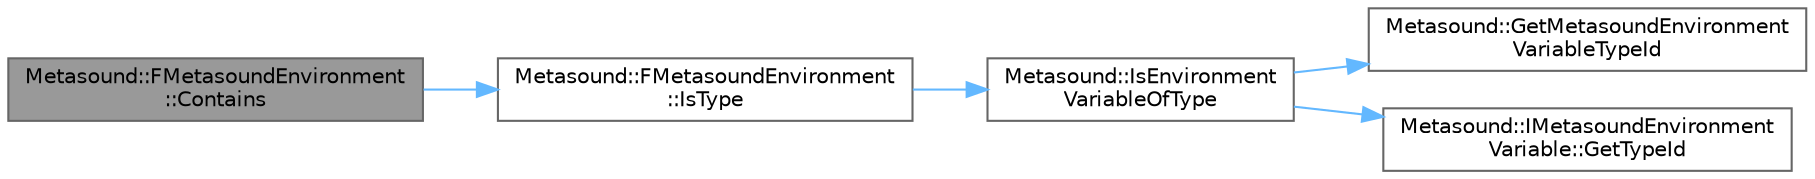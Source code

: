 digraph "Metasound::FMetasoundEnvironment::Contains"
{
 // INTERACTIVE_SVG=YES
 // LATEX_PDF_SIZE
  bgcolor="transparent";
  edge [fontname=Helvetica,fontsize=10,labelfontname=Helvetica,labelfontsize=10];
  node [fontname=Helvetica,fontsize=10,shape=box,height=0.2,width=0.4];
  rankdir="LR";
  Node1 [id="Node000001",label="Metasound::FMetasoundEnvironment\l::Contains",height=0.2,width=0.4,color="gray40", fillcolor="grey60", style="filled", fontcolor="black",tooltip="Returns true if the environment contains a variable with the name InVariableName and the type VarType..."];
  Node1 -> Node2 [id="edge1_Node000001_Node000002",color="steelblue1",style="solid",tooltip=" "];
  Node2 [id="Node000002",label="Metasound::FMetasoundEnvironment\l::IsType",height=0.2,width=0.4,color="grey40", fillcolor="white", style="filled",URL="$d7/d05/classMetasound_1_1FMetasoundEnvironment.html#acc60d66bbdea6d897c79e2c6cc8b4c97",tooltip="Returns true if the environment variable with the given name contains the data of the same type as Va..."];
  Node2 -> Node3 [id="edge2_Node000002_Node000003",color="steelblue1",style="solid",tooltip=" "];
  Node3 [id="Node000003",label="Metasound::IsEnvironment\lVariableOfType",height=0.2,width=0.4,color="grey40", fillcolor="white", style="filled",URL="$d8/d33/namespaceMetasound.html#a9988319ff8c507dc6d2408b128ad7c33",tooltip="Returns true if the environment variable contains the same type as the VarType"];
  Node3 -> Node4 [id="edge3_Node000003_Node000004",color="steelblue1",style="solid",tooltip=" "];
  Node4 [id="Node000004",label="Metasound::GetMetasoundEnvironment\lVariableTypeId",height=0.2,width=0.4,color="grey40", fillcolor="white", style="filled",URL="$d8/d33/namespaceMetasound.html#a074b6cd2d6eb5cea000f38ca60189f74",tooltip="Return the type ID for a environment variable type."];
  Node3 -> Node5 [id="edge4_Node000003_Node000005",color="steelblue1",style="solid",tooltip=" "];
  Node5 [id="Node000005",label="Metasound::IMetasoundEnvironment\lVariable::GetTypeId",height=0.2,width=0.4,color="grey40", fillcolor="white", style="filled",URL="$d6/db6/classMetasound_1_1IMetasoundEnvironmentVariable.html#ae29095a64dcafeba0fa94f11ad94b636",tooltip="The type id of this environment variable."];
}
